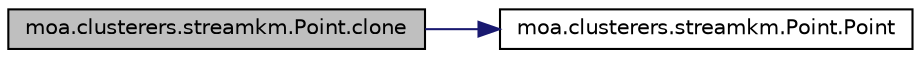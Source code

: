 digraph G
{
  edge [fontname="Helvetica",fontsize="10",labelfontname="Helvetica",labelfontsize="10"];
  node [fontname="Helvetica",fontsize="10",shape=record];
  rankdir=LR;
  Node1 [label="moa.clusterers.streamkm.Point.clone",height=0.2,width=0.4,color="black", fillcolor="grey75", style="filled" fontcolor="black"];
  Node1 -> Node2 [color="midnightblue",fontsize="10",style="solid",fontname="Helvetica"];
  Node2 [label="moa.clusterers.streamkm.Point.Point",height=0.2,width=0.4,color="black", fillcolor="white", style="filled",URL="$classmoa_1_1clusterers_1_1streamkm_1_1Point.html#abf88e6027d22543a2d4fe694c9ae77ec"];
}
